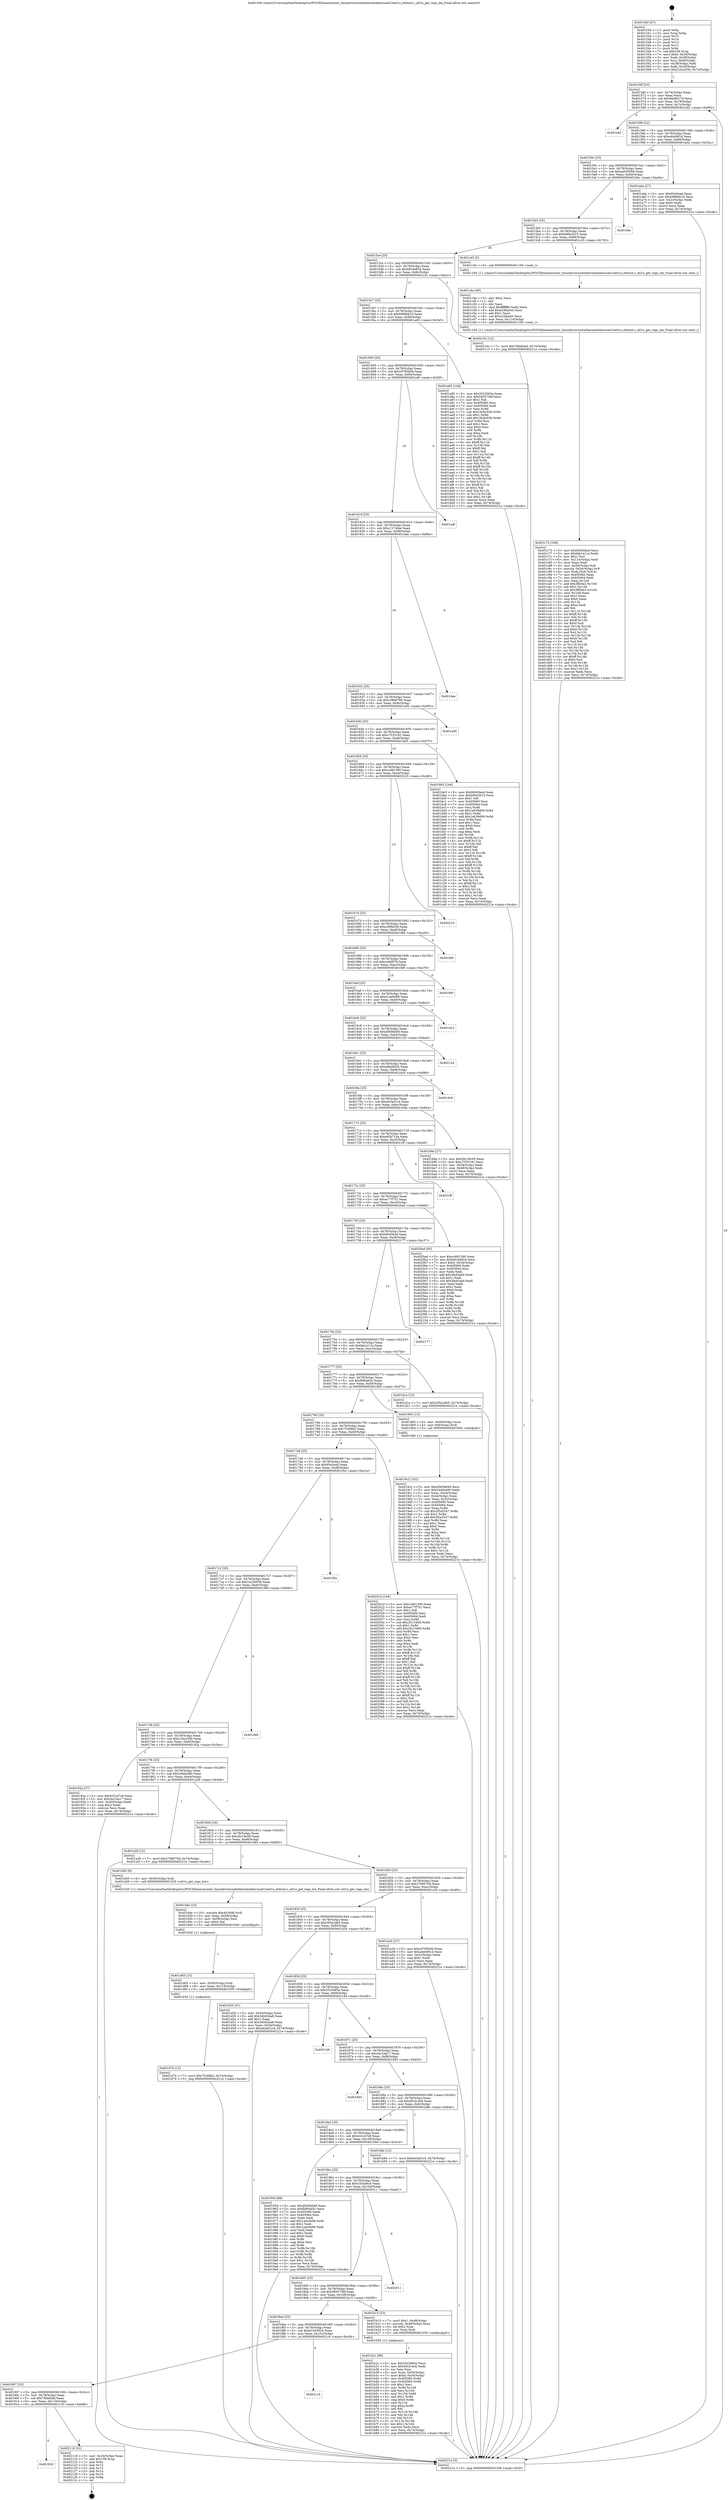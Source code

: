digraph "0x401540" {
  label = "0x401540 (/mnt/c/Users/mathe/Desktop/tcc/POCII/binaries/extr_linuxdriversnetethernetatherosatl1eatl1e_ethtool.c_atl1e_get_regs_len_Final-ollvm.out::main(0))"
  labelloc = "t"
  node[shape=record]

  Entry [label="",width=0.3,height=0.3,shape=circle,fillcolor=black,style=filled]
  "0x40156f" [label="{
     0x40156f [23]\l
     | [instrs]\l
     &nbsp;&nbsp;0x40156f \<+3\>: mov -0x74(%rbp),%eax\l
     &nbsp;&nbsp;0x401572 \<+2\>: mov %eax,%ecx\l
     &nbsp;&nbsp;0x401574 \<+6\>: sub $0x9ab8617d,%ecx\l
     &nbsp;&nbsp;0x40157a \<+3\>: mov %eax,-0x78(%rbp)\l
     &nbsp;&nbsp;0x40157d \<+3\>: mov %ecx,-0x7c(%rbp)\l
     &nbsp;&nbsp;0x401580 \<+6\>: je 0000000000401e42 \<main+0x902\>\l
  }"]
  "0x401e42" [label="{
     0x401e42\l
  }", style=dashed]
  "0x401586" [label="{
     0x401586 [22]\l
     | [instrs]\l
     &nbsp;&nbsp;0x401586 \<+5\>: jmp 000000000040158b \<main+0x4b\>\l
     &nbsp;&nbsp;0x40158b \<+3\>: mov -0x78(%rbp),%eax\l
     &nbsp;&nbsp;0x40158e \<+5\>: sub $0xa4dc891d,%eax\l
     &nbsp;&nbsp;0x401593 \<+3\>: mov %eax,-0x80(%rbp)\l
     &nbsp;&nbsp;0x401596 \<+6\>: je 0000000000401a6a \<main+0x52a\>\l
  }"]
  Exit [label="",width=0.3,height=0.3,shape=circle,fillcolor=black,style=filled,peripheries=2]
  "0x401a6a" [label="{
     0x401a6a [27]\l
     | [instrs]\l
     &nbsp;&nbsp;0x401a6a \<+5\>: mov $0x95e5ead,%eax\l
     &nbsp;&nbsp;0x401a6f \<+5\>: mov $0xb989bb10,%ecx\l
     &nbsp;&nbsp;0x401a74 \<+3\>: mov -0x2c(%rbp),%edx\l
     &nbsp;&nbsp;0x401a77 \<+3\>: cmp $0x0,%edx\l
     &nbsp;&nbsp;0x401a7a \<+3\>: cmove %ecx,%eax\l
     &nbsp;&nbsp;0x401a7d \<+3\>: mov %eax,-0x74(%rbp)\l
     &nbsp;&nbsp;0x401a80 \<+5\>: jmp 000000000040221e \<main+0xcde\>\l
  }"]
  "0x40159c" [label="{
     0x40159c [25]\l
     | [instrs]\l
     &nbsp;&nbsp;0x40159c \<+5\>: jmp 00000000004015a1 \<main+0x61\>\l
     &nbsp;&nbsp;0x4015a1 \<+3\>: mov -0x78(%rbp),%eax\l
     &nbsp;&nbsp;0x4015a4 \<+5\>: sub $0xaa059568,%eax\l
     &nbsp;&nbsp;0x4015a9 \<+6\>: mov %eax,-0x84(%rbp)\l
     &nbsp;&nbsp;0x4015af \<+6\>: je 0000000000401f4e \<main+0xa0e\>\l
  }"]
  "0x401920" [label="{
     0x401920\l
  }", style=dashed]
  "0x401f4e" [label="{
     0x401f4e\l
  }", style=dashed]
  "0x4015b5" [label="{
     0x4015b5 [25]\l
     | [instrs]\l
     &nbsp;&nbsp;0x4015b5 \<+5\>: jmp 00000000004015ba \<main+0x7a\>\l
     &nbsp;&nbsp;0x4015ba \<+3\>: mov -0x78(%rbp),%eax\l
     &nbsp;&nbsp;0x4015bd \<+5\>: sub $0xb90a3015,%eax\l
     &nbsp;&nbsp;0x4015c2 \<+6\>: mov %eax,-0x88(%rbp)\l
     &nbsp;&nbsp;0x4015c8 \<+6\>: je 0000000000401c45 \<main+0x705\>\l
  }"]
  "0x402118" [label="{
     0x402118 [21]\l
     | [instrs]\l
     &nbsp;&nbsp;0x402118 \<+3\>: mov -0x34(%rbp),%eax\l
     &nbsp;&nbsp;0x40211b \<+7\>: add $0x108,%rsp\l
     &nbsp;&nbsp;0x402122 \<+1\>: pop %rbx\l
     &nbsp;&nbsp;0x402123 \<+2\>: pop %r12\l
     &nbsp;&nbsp;0x402125 \<+2\>: pop %r13\l
     &nbsp;&nbsp;0x402127 \<+2\>: pop %r14\l
     &nbsp;&nbsp;0x402129 \<+2\>: pop %r15\l
     &nbsp;&nbsp;0x40212b \<+1\>: pop %rbp\l
     &nbsp;&nbsp;0x40212c \<+1\>: ret\l
  }"]
  "0x401c45" [label="{
     0x401c45 [5]\l
     | [instrs]\l
     &nbsp;&nbsp;0x401c45 \<+5\>: call 0000000000401160 \<next_i\>\l
     | [calls]\l
     &nbsp;&nbsp;0x401160 \{1\} (/mnt/c/Users/mathe/Desktop/tcc/POCII/binaries/extr_linuxdriversnetethernetatherosatl1eatl1e_ethtool.c_atl1e_get_regs_len_Final-ollvm.out::next_i)\l
  }"]
  "0x4015ce" [label="{
     0x4015ce [25]\l
     | [instrs]\l
     &nbsp;&nbsp;0x4015ce \<+5\>: jmp 00000000004015d3 \<main+0x93\>\l
     &nbsp;&nbsp;0x4015d3 \<+3\>: mov -0x78(%rbp),%eax\l
     &nbsp;&nbsp;0x4015d6 \<+5\>: sub $0xb918a834,%eax\l
     &nbsp;&nbsp;0x4015db \<+6\>: mov %eax,-0x8c(%rbp)\l
     &nbsp;&nbsp;0x4015e1 \<+6\>: je 000000000040210c \<main+0xbcc\>\l
  }"]
  "0x401907" [label="{
     0x401907 [25]\l
     | [instrs]\l
     &nbsp;&nbsp;0x401907 \<+5\>: jmp 000000000040190c \<main+0x3cc\>\l
     &nbsp;&nbsp;0x40190c \<+3\>: mov -0x78(%rbp),%eax\l
     &nbsp;&nbsp;0x40190f \<+5\>: sub $0x78defcbd,%eax\l
     &nbsp;&nbsp;0x401914 \<+6\>: mov %eax,-0x110(%rbp)\l
     &nbsp;&nbsp;0x40191a \<+6\>: je 0000000000402118 \<main+0xbd8\>\l
  }"]
  "0x40210c" [label="{
     0x40210c [12]\l
     | [instrs]\l
     &nbsp;&nbsp;0x40210c \<+7\>: movl $0x78defcbd,-0x74(%rbp)\l
     &nbsp;&nbsp;0x402113 \<+5\>: jmp 000000000040221e \<main+0xcde\>\l
  }"]
  "0x4015e7" [label="{
     0x4015e7 [25]\l
     | [instrs]\l
     &nbsp;&nbsp;0x4015e7 \<+5\>: jmp 00000000004015ec \<main+0xac\>\l
     &nbsp;&nbsp;0x4015ec \<+3\>: mov -0x78(%rbp),%eax\l
     &nbsp;&nbsp;0x4015ef \<+5\>: sub $0xb989bb10,%eax\l
     &nbsp;&nbsp;0x4015f4 \<+6\>: mov %eax,-0x90(%rbp)\l
     &nbsp;&nbsp;0x4015fa \<+6\>: je 0000000000401a85 \<main+0x545\>\l
  }"]
  "0x4021c4" [label="{
     0x4021c4\l
  }", style=dashed]
  "0x401a85" [label="{
     0x401a85 [144]\l
     | [instrs]\l
     &nbsp;&nbsp;0x401a85 \<+5\>: mov $0x3523065e,%eax\l
     &nbsp;&nbsp;0x401a8a \<+5\>: mov $0x5955736f,%ecx\l
     &nbsp;&nbsp;0x401a8f \<+2\>: mov $0x1,%dl\l
     &nbsp;&nbsp;0x401a91 \<+7\>: mov 0x405060,%esi\l
     &nbsp;&nbsp;0x401a98 \<+7\>: mov 0x405064,%edi\l
     &nbsp;&nbsp;0x401a9f \<+3\>: mov %esi,%r8d\l
     &nbsp;&nbsp;0x401aa2 \<+7\>: sub $0x19cbc036,%r8d\l
     &nbsp;&nbsp;0x401aa9 \<+4\>: sub $0x1,%r8d\l
     &nbsp;&nbsp;0x401aad \<+7\>: add $0x19cbc036,%r8d\l
     &nbsp;&nbsp;0x401ab4 \<+4\>: imul %r8d,%esi\l
     &nbsp;&nbsp;0x401ab8 \<+3\>: and $0x1,%esi\l
     &nbsp;&nbsp;0x401abb \<+3\>: cmp $0x0,%esi\l
     &nbsp;&nbsp;0x401abe \<+4\>: sete %r9b\l
     &nbsp;&nbsp;0x401ac2 \<+3\>: cmp $0xa,%edi\l
     &nbsp;&nbsp;0x401ac5 \<+4\>: setl %r10b\l
     &nbsp;&nbsp;0x401ac9 \<+3\>: mov %r9b,%r11b\l
     &nbsp;&nbsp;0x401acc \<+4\>: xor $0xff,%r11b\l
     &nbsp;&nbsp;0x401ad0 \<+3\>: mov %r10b,%bl\l
     &nbsp;&nbsp;0x401ad3 \<+3\>: xor $0xff,%bl\l
     &nbsp;&nbsp;0x401ad6 \<+3\>: xor $0x1,%dl\l
     &nbsp;&nbsp;0x401ad9 \<+3\>: mov %r11b,%r14b\l
     &nbsp;&nbsp;0x401adc \<+4\>: and $0xff,%r14b\l
     &nbsp;&nbsp;0x401ae0 \<+3\>: and %dl,%r9b\l
     &nbsp;&nbsp;0x401ae3 \<+3\>: mov %bl,%r15b\l
     &nbsp;&nbsp;0x401ae6 \<+4\>: and $0xff,%r15b\l
     &nbsp;&nbsp;0x401aea \<+3\>: and %dl,%r10b\l
     &nbsp;&nbsp;0x401aed \<+3\>: or %r9b,%r14b\l
     &nbsp;&nbsp;0x401af0 \<+3\>: or %r10b,%r15b\l
     &nbsp;&nbsp;0x401af3 \<+3\>: xor %r15b,%r14b\l
     &nbsp;&nbsp;0x401af6 \<+3\>: or %bl,%r11b\l
     &nbsp;&nbsp;0x401af9 \<+4\>: xor $0xff,%r11b\l
     &nbsp;&nbsp;0x401afd \<+3\>: or $0x1,%dl\l
     &nbsp;&nbsp;0x401b00 \<+3\>: and %dl,%r11b\l
     &nbsp;&nbsp;0x401b03 \<+3\>: or %r11b,%r14b\l
     &nbsp;&nbsp;0x401b06 \<+4\>: test $0x1,%r14b\l
     &nbsp;&nbsp;0x401b0a \<+3\>: cmovne %ecx,%eax\l
     &nbsp;&nbsp;0x401b0d \<+3\>: mov %eax,-0x74(%rbp)\l
     &nbsp;&nbsp;0x401b10 \<+5\>: jmp 000000000040221e \<main+0xcde\>\l
  }"]
  "0x401600" [label="{
     0x401600 [25]\l
     | [instrs]\l
     &nbsp;&nbsp;0x401600 \<+5\>: jmp 0000000000401605 \<main+0xc5\>\l
     &nbsp;&nbsp;0x401605 \<+3\>: mov -0x78(%rbp),%eax\l
     &nbsp;&nbsp;0x401608 \<+5\>: sub $0xc0785b94,%eax\l
     &nbsp;&nbsp;0x40160d \<+6\>: mov %eax,-0x94(%rbp)\l
     &nbsp;&nbsp;0x401613 \<+6\>: je 0000000000401a4f \<main+0x50f\>\l
  }"]
  "0x401d74" [label="{
     0x401d74 [12]\l
     | [instrs]\l
     &nbsp;&nbsp;0x401d74 \<+7\>: movl $0x75268b2,-0x74(%rbp)\l
     &nbsp;&nbsp;0x401d7b \<+5\>: jmp 000000000040221e \<main+0xcde\>\l
  }"]
  "0x401a4f" [label="{
     0x401a4f\l
  }", style=dashed]
  "0x401619" [label="{
     0x401619 [25]\l
     | [instrs]\l
     &nbsp;&nbsp;0x401619 \<+5\>: jmp 000000000040161e \<main+0xde\>\l
     &nbsp;&nbsp;0x40161e \<+3\>: mov -0x78(%rbp),%eax\l
     &nbsp;&nbsp;0x401621 \<+5\>: sub $0xc1174fee,%eax\l
     &nbsp;&nbsp;0x401626 \<+6\>: mov %eax,-0x98(%rbp)\l
     &nbsp;&nbsp;0x40162c \<+6\>: je 0000000000401dae \<main+0x86e\>\l
  }"]
  "0x401d65" [label="{
     0x401d65 [15]\l
     | [instrs]\l
     &nbsp;&nbsp;0x401d65 \<+4\>: mov -0x50(%rbp),%rdi\l
     &nbsp;&nbsp;0x401d69 \<+6\>: mov %eax,-0x118(%rbp)\l
     &nbsp;&nbsp;0x401d6f \<+5\>: call 0000000000401030 \<free@plt\>\l
     | [calls]\l
     &nbsp;&nbsp;0x401030 \{1\} (unknown)\l
  }"]
  "0x401dae" [label="{
     0x401dae\l
  }", style=dashed]
  "0x401632" [label="{
     0x401632 [25]\l
     | [instrs]\l
     &nbsp;&nbsp;0x401632 \<+5\>: jmp 0000000000401637 \<main+0xf7\>\l
     &nbsp;&nbsp;0x401637 \<+3\>: mov -0x78(%rbp),%eax\l
     &nbsp;&nbsp;0x40163a \<+5\>: sub $0xc58b6766,%eax\l
     &nbsp;&nbsp;0x40163f \<+6\>: mov %eax,-0x9c(%rbp)\l
     &nbsp;&nbsp;0x401645 \<+6\>: je 0000000000401e95 \<main+0x955\>\l
  }"]
  "0x401d4e" [label="{
     0x401d4e [23]\l
     | [instrs]\l
     &nbsp;&nbsp;0x401d4e \<+10\>: movabs $0x4030d6,%rdi\l
     &nbsp;&nbsp;0x401d58 \<+3\>: mov %eax,-0x58(%rbp)\l
     &nbsp;&nbsp;0x401d5b \<+3\>: mov -0x58(%rbp),%esi\l
     &nbsp;&nbsp;0x401d5e \<+2\>: mov $0x0,%al\l
     &nbsp;&nbsp;0x401d60 \<+5\>: call 0000000000401040 \<printf@plt\>\l
     | [calls]\l
     &nbsp;&nbsp;0x401040 \{1\} (unknown)\l
  }"]
  "0x401e95" [label="{
     0x401e95\l
  }", style=dashed]
  "0x40164b" [label="{
     0x40164b [25]\l
     | [instrs]\l
     &nbsp;&nbsp;0x40164b \<+5\>: jmp 0000000000401650 \<main+0x110\>\l
     &nbsp;&nbsp;0x401650 \<+3\>: mov -0x78(%rbp),%eax\l
     &nbsp;&nbsp;0x401653 \<+5\>: sub $0xc7533181,%eax\l
     &nbsp;&nbsp;0x401658 \<+6\>: mov %eax,-0xa0(%rbp)\l
     &nbsp;&nbsp;0x40165e \<+6\>: je 0000000000401bb5 \<main+0x675\>\l
  }"]
  "0x401c72" [label="{
     0x401c72 [168]\l
     | [instrs]\l
     &nbsp;&nbsp;0x401c72 \<+5\>: mov $0xf4045bed,%ecx\l
     &nbsp;&nbsp;0x401c77 \<+5\>: mov $0xfab1e11e,%edx\l
     &nbsp;&nbsp;0x401c7c \<+3\>: mov $0x1,%sil\l
     &nbsp;&nbsp;0x401c7f \<+6\>: mov -0x114(%rbp),%edi\l
     &nbsp;&nbsp;0x401c85 \<+3\>: imul %eax,%edi\l
     &nbsp;&nbsp;0x401c88 \<+4\>: mov -0x50(%rbp),%r8\l
     &nbsp;&nbsp;0x401c8c \<+4\>: movslq -0x54(%rbp),%r9\l
     &nbsp;&nbsp;0x401c90 \<+4\>: mov %edi,(%r8,%r9,4)\l
     &nbsp;&nbsp;0x401c94 \<+7\>: mov 0x405060,%eax\l
     &nbsp;&nbsp;0x401c9b \<+7\>: mov 0x405064,%edi\l
     &nbsp;&nbsp;0x401ca2 \<+3\>: mov %eax,%r10d\l
     &nbsp;&nbsp;0x401ca5 \<+7\>: add $0x3ff29a3,%r10d\l
     &nbsp;&nbsp;0x401cac \<+4\>: sub $0x1,%r10d\l
     &nbsp;&nbsp;0x401cb0 \<+7\>: sub $0x3ff29a3,%r10d\l
     &nbsp;&nbsp;0x401cb7 \<+4\>: imul %r10d,%eax\l
     &nbsp;&nbsp;0x401cbb \<+3\>: and $0x1,%eax\l
     &nbsp;&nbsp;0x401cbe \<+3\>: cmp $0x0,%eax\l
     &nbsp;&nbsp;0x401cc1 \<+4\>: sete %r11b\l
     &nbsp;&nbsp;0x401cc5 \<+3\>: cmp $0xa,%edi\l
     &nbsp;&nbsp;0x401cc8 \<+3\>: setl %bl\l
     &nbsp;&nbsp;0x401ccb \<+3\>: mov %r11b,%r14b\l
     &nbsp;&nbsp;0x401cce \<+4\>: xor $0xff,%r14b\l
     &nbsp;&nbsp;0x401cd2 \<+3\>: mov %bl,%r15b\l
     &nbsp;&nbsp;0x401cd5 \<+4\>: xor $0xff,%r15b\l
     &nbsp;&nbsp;0x401cd9 \<+4\>: xor $0x0,%sil\l
     &nbsp;&nbsp;0x401cdd \<+3\>: mov %r14b,%r12b\l
     &nbsp;&nbsp;0x401ce0 \<+4\>: and $0x0,%r12b\l
     &nbsp;&nbsp;0x401ce4 \<+3\>: and %sil,%r11b\l
     &nbsp;&nbsp;0x401ce7 \<+3\>: mov %r15b,%r13b\l
     &nbsp;&nbsp;0x401cea \<+4\>: and $0x0,%r13b\l
     &nbsp;&nbsp;0x401cee \<+3\>: and %sil,%bl\l
     &nbsp;&nbsp;0x401cf1 \<+3\>: or %r11b,%r12b\l
     &nbsp;&nbsp;0x401cf4 \<+3\>: or %bl,%r13b\l
     &nbsp;&nbsp;0x401cf7 \<+3\>: xor %r13b,%r12b\l
     &nbsp;&nbsp;0x401cfa \<+3\>: or %r15b,%r14b\l
     &nbsp;&nbsp;0x401cfd \<+4\>: xor $0xff,%r14b\l
     &nbsp;&nbsp;0x401d01 \<+4\>: or $0x0,%sil\l
     &nbsp;&nbsp;0x401d05 \<+3\>: and %sil,%r14b\l
     &nbsp;&nbsp;0x401d08 \<+3\>: or %r14b,%r12b\l
     &nbsp;&nbsp;0x401d0b \<+4\>: test $0x1,%r12b\l
     &nbsp;&nbsp;0x401d0f \<+3\>: cmovne %edx,%ecx\l
     &nbsp;&nbsp;0x401d12 \<+3\>: mov %ecx,-0x74(%rbp)\l
     &nbsp;&nbsp;0x401d15 \<+5\>: jmp 000000000040221e \<main+0xcde\>\l
  }"]
  "0x401bb5" [label="{
     0x401bb5 [144]\l
     | [instrs]\l
     &nbsp;&nbsp;0x401bb5 \<+5\>: mov $0xf4045bed,%eax\l
     &nbsp;&nbsp;0x401bba \<+5\>: mov $0xb90a3015,%ecx\l
     &nbsp;&nbsp;0x401bbf \<+2\>: mov $0x1,%dl\l
     &nbsp;&nbsp;0x401bc1 \<+7\>: mov 0x405060,%esi\l
     &nbsp;&nbsp;0x401bc8 \<+7\>: mov 0x405064,%edi\l
     &nbsp;&nbsp;0x401bcf \<+3\>: mov %esi,%r8d\l
     &nbsp;&nbsp;0x401bd2 \<+7\>: sub $0x1e639d99,%r8d\l
     &nbsp;&nbsp;0x401bd9 \<+4\>: sub $0x1,%r8d\l
     &nbsp;&nbsp;0x401bdd \<+7\>: add $0x1e639d99,%r8d\l
     &nbsp;&nbsp;0x401be4 \<+4\>: imul %r8d,%esi\l
     &nbsp;&nbsp;0x401be8 \<+3\>: and $0x1,%esi\l
     &nbsp;&nbsp;0x401beb \<+3\>: cmp $0x0,%esi\l
     &nbsp;&nbsp;0x401bee \<+4\>: sete %r9b\l
     &nbsp;&nbsp;0x401bf2 \<+3\>: cmp $0xa,%edi\l
     &nbsp;&nbsp;0x401bf5 \<+4\>: setl %r10b\l
     &nbsp;&nbsp;0x401bf9 \<+3\>: mov %r9b,%r11b\l
     &nbsp;&nbsp;0x401bfc \<+4\>: xor $0xff,%r11b\l
     &nbsp;&nbsp;0x401c00 \<+3\>: mov %r10b,%bl\l
     &nbsp;&nbsp;0x401c03 \<+3\>: xor $0xff,%bl\l
     &nbsp;&nbsp;0x401c06 \<+3\>: xor $0x1,%dl\l
     &nbsp;&nbsp;0x401c09 \<+3\>: mov %r11b,%r14b\l
     &nbsp;&nbsp;0x401c0c \<+4\>: and $0xff,%r14b\l
     &nbsp;&nbsp;0x401c10 \<+3\>: and %dl,%r9b\l
     &nbsp;&nbsp;0x401c13 \<+3\>: mov %bl,%r15b\l
     &nbsp;&nbsp;0x401c16 \<+4\>: and $0xff,%r15b\l
     &nbsp;&nbsp;0x401c1a \<+3\>: and %dl,%r10b\l
     &nbsp;&nbsp;0x401c1d \<+3\>: or %r9b,%r14b\l
     &nbsp;&nbsp;0x401c20 \<+3\>: or %r10b,%r15b\l
     &nbsp;&nbsp;0x401c23 \<+3\>: xor %r15b,%r14b\l
     &nbsp;&nbsp;0x401c26 \<+3\>: or %bl,%r11b\l
     &nbsp;&nbsp;0x401c29 \<+4\>: xor $0xff,%r11b\l
     &nbsp;&nbsp;0x401c2d \<+3\>: or $0x1,%dl\l
     &nbsp;&nbsp;0x401c30 \<+3\>: and %dl,%r11b\l
     &nbsp;&nbsp;0x401c33 \<+3\>: or %r11b,%r14b\l
     &nbsp;&nbsp;0x401c36 \<+4\>: test $0x1,%r14b\l
     &nbsp;&nbsp;0x401c3a \<+3\>: cmovne %ecx,%eax\l
     &nbsp;&nbsp;0x401c3d \<+3\>: mov %eax,-0x74(%rbp)\l
     &nbsp;&nbsp;0x401c40 \<+5\>: jmp 000000000040221e \<main+0xcde\>\l
  }"]
  "0x401664" [label="{
     0x401664 [25]\l
     | [instrs]\l
     &nbsp;&nbsp;0x401664 \<+5\>: jmp 0000000000401669 \<main+0x129\>\l
     &nbsp;&nbsp;0x401669 \<+3\>: mov -0x78(%rbp),%eax\l
     &nbsp;&nbsp;0x40166c \<+5\>: sub $0xcc681390,%eax\l
     &nbsp;&nbsp;0x401671 \<+6\>: mov %eax,-0xa4(%rbp)\l
     &nbsp;&nbsp;0x401677 \<+6\>: je 0000000000402210 \<main+0xcd0\>\l
  }"]
  "0x401c4a" [label="{
     0x401c4a [40]\l
     | [instrs]\l
     &nbsp;&nbsp;0x401c4a \<+5\>: mov $0x2,%ecx\l
     &nbsp;&nbsp;0x401c4f \<+1\>: cltd\l
     &nbsp;&nbsp;0x401c50 \<+2\>: idiv %ecx\l
     &nbsp;&nbsp;0x401c52 \<+6\>: imul $0xfffffffe,%edx,%ecx\l
     &nbsp;&nbsp;0x401c58 \<+6\>: add $0xe24fae40,%ecx\l
     &nbsp;&nbsp;0x401c5e \<+3\>: add $0x1,%ecx\l
     &nbsp;&nbsp;0x401c61 \<+6\>: sub $0xe24fae40,%ecx\l
     &nbsp;&nbsp;0x401c67 \<+6\>: mov %ecx,-0x114(%rbp)\l
     &nbsp;&nbsp;0x401c6d \<+5\>: call 0000000000401160 \<next_i\>\l
     | [calls]\l
     &nbsp;&nbsp;0x401160 \{1\} (/mnt/c/Users/mathe/Desktop/tcc/POCII/binaries/extr_linuxdriversnetethernetatherosatl1eatl1e_ethtool.c_atl1e_get_regs_len_Final-ollvm.out::next_i)\l
  }"]
  "0x402210" [label="{
     0x402210\l
  }", style=dashed]
  "0x40167d" [label="{
     0x40167d [25]\l
     | [instrs]\l
     &nbsp;&nbsp;0x40167d \<+5\>: jmp 0000000000401682 \<main+0x142\>\l
     &nbsp;&nbsp;0x401682 \<+3\>: mov -0x78(%rbp),%eax\l
     &nbsp;&nbsp;0x401685 \<+5\>: sub $0xcc99b029,%eax\l
     &nbsp;&nbsp;0x40168a \<+6\>: mov %eax,-0xa8(%rbp)\l
     &nbsp;&nbsp;0x401690 \<+6\>: je 0000000000401f66 \<main+0xa26\>\l
  }"]
  "0x401b2c" [label="{
     0x401b2c [98]\l
     | [instrs]\l
     &nbsp;&nbsp;0x401b2c \<+5\>: mov $0x3523065e,%ecx\l
     &nbsp;&nbsp;0x401b31 \<+5\>: mov $0x40c2c4c8,%edx\l
     &nbsp;&nbsp;0x401b36 \<+2\>: xor %esi,%esi\l
     &nbsp;&nbsp;0x401b38 \<+4\>: mov %rax,-0x50(%rbp)\l
     &nbsp;&nbsp;0x401b3c \<+7\>: movl $0x0,-0x54(%rbp)\l
     &nbsp;&nbsp;0x401b43 \<+8\>: mov 0x405060,%r8d\l
     &nbsp;&nbsp;0x401b4b \<+8\>: mov 0x405064,%r9d\l
     &nbsp;&nbsp;0x401b53 \<+3\>: sub $0x1,%esi\l
     &nbsp;&nbsp;0x401b56 \<+3\>: mov %r8d,%r10d\l
     &nbsp;&nbsp;0x401b59 \<+3\>: add %esi,%r10d\l
     &nbsp;&nbsp;0x401b5c \<+4\>: imul %r10d,%r8d\l
     &nbsp;&nbsp;0x401b60 \<+4\>: and $0x1,%r8d\l
     &nbsp;&nbsp;0x401b64 \<+4\>: cmp $0x0,%r8d\l
     &nbsp;&nbsp;0x401b68 \<+4\>: sete %r11b\l
     &nbsp;&nbsp;0x401b6c \<+4\>: cmp $0xa,%r9d\l
     &nbsp;&nbsp;0x401b70 \<+3\>: setl %bl\l
     &nbsp;&nbsp;0x401b73 \<+3\>: mov %r11b,%r14b\l
     &nbsp;&nbsp;0x401b76 \<+3\>: and %bl,%r14b\l
     &nbsp;&nbsp;0x401b79 \<+3\>: xor %bl,%r11b\l
     &nbsp;&nbsp;0x401b7c \<+3\>: or %r11b,%r14b\l
     &nbsp;&nbsp;0x401b7f \<+4\>: test $0x1,%r14b\l
     &nbsp;&nbsp;0x401b83 \<+3\>: cmovne %edx,%ecx\l
     &nbsp;&nbsp;0x401b86 \<+3\>: mov %ecx,-0x74(%rbp)\l
     &nbsp;&nbsp;0x401b89 \<+5\>: jmp 000000000040221e \<main+0xcde\>\l
  }"]
  "0x401f66" [label="{
     0x401f66\l
  }", style=dashed]
  "0x401696" [label="{
     0x401696 [25]\l
     | [instrs]\l
     &nbsp;&nbsp;0x401696 \<+5\>: jmp 000000000040169b \<main+0x15b\>\l
     &nbsp;&nbsp;0x40169b \<+3\>: mov -0x78(%rbp),%eax\l
     &nbsp;&nbsp;0x40169e \<+5\>: sub $0xccebf076,%eax\l
     &nbsp;&nbsp;0x4016a3 \<+6\>: mov %eax,-0xac(%rbp)\l
     &nbsp;&nbsp;0x4016a9 \<+6\>: je 0000000000401fb9 \<main+0xa79\>\l
  }"]
  "0x4018ee" [label="{
     0x4018ee [25]\l
     | [instrs]\l
     &nbsp;&nbsp;0x4018ee \<+5\>: jmp 00000000004018f3 \<main+0x3b3\>\l
     &nbsp;&nbsp;0x4018f3 \<+3\>: mov -0x78(%rbp),%eax\l
     &nbsp;&nbsp;0x4018f6 \<+5\>: sub $0x61943924,%eax\l
     &nbsp;&nbsp;0x4018fb \<+6\>: mov %eax,-0x10c(%rbp)\l
     &nbsp;&nbsp;0x401901 \<+6\>: je 00000000004021c4 \<main+0xc84\>\l
  }"]
  "0x401fb9" [label="{
     0x401fb9\l
  }", style=dashed]
  "0x4016af" [label="{
     0x4016af [25]\l
     | [instrs]\l
     &nbsp;&nbsp;0x4016af \<+5\>: jmp 00000000004016b4 \<main+0x174\>\l
     &nbsp;&nbsp;0x4016b4 \<+3\>: mov -0x78(%rbp),%eax\l
     &nbsp;&nbsp;0x4016b7 \<+5\>: sub $0xd1ae9499,%eax\l
     &nbsp;&nbsp;0x4016bc \<+6\>: mov %eax,-0xb0(%rbp)\l
     &nbsp;&nbsp;0x4016c2 \<+6\>: je 0000000000401e23 \<main+0x8e3\>\l
  }"]
  "0x401b15" [label="{
     0x401b15 [23]\l
     | [instrs]\l
     &nbsp;&nbsp;0x401b15 \<+7\>: movl $0x1,-0x48(%rbp)\l
     &nbsp;&nbsp;0x401b1c \<+4\>: movslq -0x48(%rbp),%rax\l
     &nbsp;&nbsp;0x401b20 \<+4\>: shl $0x2,%rax\l
     &nbsp;&nbsp;0x401b24 \<+3\>: mov %rax,%rdi\l
     &nbsp;&nbsp;0x401b27 \<+5\>: call 0000000000401050 \<malloc@plt\>\l
     | [calls]\l
     &nbsp;&nbsp;0x401050 \{1\} (unknown)\l
  }"]
  "0x401e23" [label="{
     0x401e23\l
  }", style=dashed]
  "0x4016c8" [label="{
     0x4016c8 [25]\l
     | [instrs]\l
     &nbsp;&nbsp;0x4016c8 \<+5\>: jmp 00000000004016cd \<main+0x18d\>\l
     &nbsp;&nbsp;0x4016cd \<+3\>: mov -0x78(%rbp),%eax\l
     &nbsp;&nbsp;0x4016d0 \<+5\>: sub $0xd5658d49,%eax\l
     &nbsp;&nbsp;0x4016d5 \<+6\>: mov %eax,-0xb4(%rbp)\l
     &nbsp;&nbsp;0x4016db \<+6\>: je 000000000040212d \<main+0xbed\>\l
  }"]
  "0x4018d5" [label="{
     0x4018d5 [25]\l
     | [instrs]\l
     &nbsp;&nbsp;0x4018d5 \<+5\>: jmp 00000000004018da \<main+0x39a\>\l
     &nbsp;&nbsp;0x4018da \<+3\>: mov -0x78(%rbp),%eax\l
     &nbsp;&nbsp;0x4018dd \<+5\>: sub $0x5955736f,%eax\l
     &nbsp;&nbsp;0x4018e2 \<+6\>: mov %eax,-0x108(%rbp)\l
     &nbsp;&nbsp;0x4018e8 \<+6\>: je 0000000000401b15 \<main+0x5d5\>\l
  }"]
  "0x40212d" [label="{
     0x40212d\l
  }", style=dashed]
  "0x4016e1" [label="{
     0x4016e1 [25]\l
     | [instrs]\l
     &nbsp;&nbsp;0x4016e1 \<+5\>: jmp 00000000004016e6 \<main+0x1a6\>\l
     &nbsp;&nbsp;0x4016e6 \<+3\>: mov -0x78(%rbp),%eax\l
     &nbsp;&nbsp;0x4016e9 \<+5\>: sub $0xddba8d26,%eax\l
     &nbsp;&nbsp;0x4016ee \<+6\>: mov %eax,-0xb8(%rbp)\l
     &nbsp;&nbsp;0x4016f4 \<+6\>: je 0000000000401dc9 \<main+0x889\>\l
  }"]
  "0x402011" [label="{
     0x402011\l
  }", style=dashed]
  "0x401dc9" [label="{
     0x401dc9\l
  }", style=dashed]
  "0x4016fa" [label="{
     0x4016fa [25]\l
     | [instrs]\l
     &nbsp;&nbsp;0x4016fa \<+5\>: jmp 00000000004016ff \<main+0x1bf\>\l
     &nbsp;&nbsp;0x4016ff \<+3\>: mov -0x78(%rbp),%eax\l
     &nbsp;&nbsp;0x401702 \<+5\>: sub $0xe43a01c4,%eax\l
     &nbsp;&nbsp;0x401707 \<+6\>: mov %eax,-0xbc(%rbp)\l
     &nbsp;&nbsp;0x40170d \<+6\>: je 0000000000401b9a \<main+0x65a\>\l
  }"]
  "0x4019c2" [label="{
     0x4019c2 [102]\l
     | [instrs]\l
     &nbsp;&nbsp;0x4019c2 \<+5\>: mov $0xd5658d49,%ecx\l
     &nbsp;&nbsp;0x4019c7 \<+5\>: mov $0x2446a480,%edx\l
     &nbsp;&nbsp;0x4019cc \<+3\>: mov %eax,-0x44(%rbp)\l
     &nbsp;&nbsp;0x4019cf \<+3\>: mov -0x44(%rbp),%eax\l
     &nbsp;&nbsp;0x4019d2 \<+3\>: mov %eax,-0x2c(%rbp)\l
     &nbsp;&nbsp;0x4019d5 \<+7\>: mov 0x405060,%eax\l
     &nbsp;&nbsp;0x4019dc \<+7\>: mov 0x405064,%esi\l
     &nbsp;&nbsp;0x4019e3 \<+3\>: mov %eax,%r8d\l
     &nbsp;&nbsp;0x4019e6 \<+7\>: sub $0x3f2a5547,%r8d\l
     &nbsp;&nbsp;0x4019ed \<+4\>: sub $0x1,%r8d\l
     &nbsp;&nbsp;0x4019f1 \<+7\>: add $0x3f2a5547,%r8d\l
     &nbsp;&nbsp;0x4019f8 \<+4\>: imul %r8d,%eax\l
     &nbsp;&nbsp;0x4019fc \<+3\>: and $0x1,%eax\l
     &nbsp;&nbsp;0x4019ff \<+3\>: cmp $0x0,%eax\l
     &nbsp;&nbsp;0x401a02 \<+4\>: sete %r9b\l
     &nbsp;&nbsp;0x401a06 \<+3\>: cmp $0xa,%esi\l
     &nbsp;&nbsp;0x401a09 \<+4\>: setl %r10b\l
     &nbsp;&nbsp;0x401a0d \<+3\>: mov %r9b,%r11b\l
     &nbsp;&nbsp;0x401a10 \<+3\>: and %r10b,%r11b\l
     &nbsp;&nbsp;0x401a13 \<+3\>: xor %r10b,%r9b\l
     &nbsp;&nbsp;0x401a16 \<+3\>: or %r9b,%r11b\l
     &nbsp;&nbsp;0x401a19 \<+4\>: test $0x1,%r11b\l
     &nbsp;&nbsp;0x401a1d \<+3\>: cmovne %edx,%ecx\l
     &nbsp;&nbsp;0x401a20 \<+3\>: mov %ecx,-0x74(%rbp)\l
     &nbsp;&nbsp;0x401a23 \<+5\>: jmp 000000000040221e \<main+0xcde\>\l
  }"]
  "0x401b9a" [label="{
     0x401b9a [27]\l
     | [instrs]\l
     &nbsp;&nbsp;0x401b9a \<+5\>: mov $0x26c18c09,%eax\l
     &nbsp;&nbsp;0x401b9f \<+5\>: mov $0xc7533181,%ecx\l
     &nbsp;&nbsp;0x401ba4 \<+3\>: mov -0x54(%rbp),%edx\l
     &nbsp;&nbsp;0x401ba7 \<+3\>: cmp -0x48(%rbp),%edx\l
     &nbsp;&nbsp;0x401baa \<+3\>: cmovl %ecx,%eax\l
     &nbsp;&nbsp;0x401bad \<+3\>: mov %eax,-0x74(%rbp)\l
     &nbsp;&nbsp;0x401bb0 \<+5\>: jmp 000000000040221e \<main+0xcde\>\l
  }"]
  "0x401713" [label="{
     0x401713 [25]\l
     | [instrs]\l
     &nbsp;&nbsp;0x401713 \<+5\>: jmp 0000000000401718 \<main+0x1d8\>\l
     &nbsp;&nbsp;0x401718 \<+3\>: mov -0x78(%rbp),%eax\l
     &nbsp;&nbsp;0x40171b \<+5\>: sub $0xe93b714a,%eax\l
     &nbsp;&nbsp;0x401720 \<+6\>: mov %eax,-0xc0(%rbp)\l
     &nbsp;&nbsp;0x401726 \<+6\>: je 00000000004021ff \<main+0xcbf\>\l
  }"]
  "0x4018bc" [label="{
     0x4018bc [25]\l
     | [instrs]\l
     &nbsp;&nbsp;0x4018bc \<+5\>: jmp 00000000004018c1 \<main+0x381\>\l
     &nbsp;&nbsp;0x4018c1 \<+3\>: mov -0x78(%rbp),%eax\l
     &nbsp;&nbsp;0x4018c4 \<+5\>: sub $0x5354d6c9,%eax\l
     &nbsp;&nbsp;0x4018c9 \<+6\>: mov %eax,-0x104(%rbp)\l
     &nbsp;&nbsp;0x4018cf \<+6\>: je 0000000000402011 \<main+0xad1\>\l
  }"]
  "0x4021ff" [label="{
     0x4021ff\l
  }", style=dashed]
  "0x40172c" [label="{
     0x40172c [25]\l
     | [instrs]\l
     &nbsp;&nbsp;0x40172c \<+5\>: jmp 0000000000401731 \<main+0x1f1\>\l
     &nbsp;&nbsp;0x401731 \<+3\>: mov -0x78(%rbp),%eax\l
     &nbsp;&nbsp;0x401734 \<+5\>: sub $0xec77f751,%eax\l
     &nbsp;&nbsp;0x401739 \<+6\>: mov %eax,-0xc4(%rbp)\l
     &nbsp;&nbsp;0x40173f \<+6\>: je 00000000004020ad \<main+0xb6d\>\l
  }"]
  "0x40195d" [label="{
     0x40195d [88]\l
     | [instrs]\l
     &nbsp;&nbsp;0x40195d \<+5\>: mov $0xd5658d49,%eax\l
     &nbsp;&nbsp;0x401962 \<+5\>: mov $0xfb90ab5c,%ecx\l
     &nbsp;&nbsp;0x401967 \<+7\>: mov 0x405060,%edx\l
     &nbsp;&nbsp;0x40196e \<+7\>: mov 0x405064,%esi\l
     &nbsp;&nbsp;0x401975 \<+2\>: mov %edx,%edi\l
     &nbsp;&nbsp;0x401977 \<+6\>: add $0x1a4c0e96,%edi\l
     &nbsp;&nbsp;0x40197d \<+3\>: sub $0x1,%edi\l
     &nbsp;&nbsp;0x401980 \<+6\>: sub $0x1a4c0e96,%edi\l
     &nbsp;&nbsp;0x401986 \<+3\>: imul %edi,%edx\l
     &nbsp;&nbsp;0x401989 \<+3\>: and $0x1,%edx\l
     &nbsp;&nbsp;0x40198c \<+3\>: cmp $0x0,%edx\l
     &nbsp;&nbsp;0x40198f \<+4\>: sete %r8b\l
     &nbsp;&nbsp;0x401993 \<+3\>: cmp $0xa,%esi\l
     &nbsp;&nbsp;0x401996 \<+4\>: setl %r9b\l
     &nbsp;&nbsp;0x40199a \<+3\>: mov %r8b,%r10b\l
     &nbsp;&nbsp;0x40199d \<+3\>: and %r9b,%r10b\l
     &nbsp;&nbsp;0x4019a0 \<+3\>: xor %r9b,%r8b\l
     &nbsp;&nbsp;0x4019a3 \<+3\>: or %r8b,%r10b\l
     &nbsp;&nbsp;0x4019a6 \<+4\>: test $0x1,%r10b\l
     &nbsp;&nbsp;0x4019aa \<+3\>: cmovne %ecx,%eax\l
     &nbsp;&nbsp;0x4019ad \<+3\>: mov %eax,-0x74(%rbp)\l
     &nbsp;&nbsp;0x4019b0 \<+5\>: jmp 000000000040221e \<main+0xcde\>\l
  }"]
  "0x4020ad" [label="{
     0x4020ad [95]\l
     | [instrs]\l
     &nbsp;&nbsp;0x4020ad \<+5\>: mov $0xcc681390,%eax\l
     &nbsp;&nbsp;0x4020b2 \<+5\>: mov $0xb918a834,%ecx\l
     &nbsp;&nbsp;0x4020b7 \<+7\>: movl $0x0,-0x34(%rbp)\l
     &nbsp;&nbsp;0x4020be \<+7\>: mov 0x405060,%edx\l
     &nbsp;&nbsp;0x4020c5 \<+7\>: mov 0x405064,%esi\l
     &nbsp;&nbsp;0x4020cc \<+2\>: mov %edx,%edi\l
     &nbsp;&nbsp;0x4020ce \<+6\>: add $0x3fa45ab0,%edi\l
     &nbsp;&nbsp;0x4020d4 \<+3\>: sub $0x1,%edi\l
     &nbsp;&nbsp;0x4020d7 \<+6\>: sub $0x3fa45ab0,%edi\l
     &nbsp;&nbsp;0x4020dd \<+3\>: imul %edi,%edx\l
     &nbsp;&nbsp;0x4020e0 \<+3\>: and $0x1,%edx\l
     &nbsp;&nbsp;0x4020e3 \<+3\>: cmp $0x0,%edx\l
     &nbsp;&nbsp;0x4020e6 \<+4\>: sete %r8b\l
     &nbsp;&nbsp;0x4020ea \<+3\>: cmp $0xa,%esi\l
     &nbsp;&nbsp;0x4020ed \<+4\>: setl %r9b\l
     &nbsp;&nbsp;0x4020f1 \<+3\>: mov %r8b,%r10b\l
     &nbsp;&nbsp;0x4020f4 \<+3\>: and %r9b,%r10b\l
     &nbsp;&nbsp;0x4020f7 \<+3\>: xor %r9b,%r8b\l
     &nbsp;&nbsp;0x4020fa \<+3\>: or %r8b,%r10b\l
     &nbsp;&nbsp;0x4020fd \<+4\>: test $0x1,%r10b\l
     &nbsp;&nbsp;0x402101 \<+3\>: cmovne %ecx,%eax\l
     &nbsp;&nbsp;0x402104 \<+3\>: mov %eax,-0x74(%rbp)\l
     &nbsp;&nbsp;0x402107 \<+5\>: jmp 000000000040221e \<main+0xcde\>\l
  }"]
  "0x401745" [label="{
     0x401745 [25]\l
     | [instrs]\l
     &nbsp;&nbsp;0x401745 \<+5\>: jmp 000000000040174a \<main+0x20a\>\l
     &nbsp;&nbsp;0x40174a \<+3\>: mov -0x78(%rbp),%eax\l
     &nbsp;&nbsp;0x40174d \<+5\>: sub $0xf4045bed,%eax\l
     &nbsp;&nbsp;0x401752 \<+6\>: mov %eax,-0xc8(%rbp)\l
     &nbsp;&nbsp;0x401758 \<+6\>: je 0000000000402177 \<main+0xc37\>\l
  }"]
  "0x4018a3" [label="{
     0x4018a3 [25]\l
     | [instrs]\l
     &nbsp;&nbsp;0x4018a3 \<+5\>: jmp 00000000004018a8 \<main+0x368\>\l
     &nbsp;&nbsp;0x4018a8 \<+3\>: mov -0x78(%rbp),%eax\l
     &nbsp;&nbsp;0x4018ab \<+5\>: sub $0x432c47c8,%eax\l
     &nbsp;&nbsp;0x4018b0 \<+6\>: mov %eax,-0x100(%rbp)\l
     &nbsp;&nbsp;0x4018b6 \<+6\>: je 000000000040195d \<main+0x41d\>\l
  }"]
  "0x402177" [label="{
     0x402177\l
  }", style=dashed]
  "0x40175e" [label="{
     0x40175e [25]\l
     | [instrs]\l
     &nbsp;&nbsp;0x40175e \<+5\>: jmp 0000000000401763 \<main+0x223\>\l
     &nbsp;&nbsp;0x401763 \<+3\>: mov -0x78(%rbp),%eax\l
     &nbsp;&nbsp;0x401766 \<+5\>: sub $0xfab1e11e,%eax\l
     &nbsp;&nbsp;0x40176b \<+6\>: mov %eax,-0xcc(%rbp)\l
     &nbsp;&nbsp;0x401771 \<+6\>: je 0000000000401d1a \<main+0x7da\>\l
  }"]
  "0x401b8e" [label="{
     0x401b8e [12]\l
     | [instrs]\l
     &nbsp;&nbsp;0x401b8e \<+7\>: movl $0xe43a01c4,-0x74(%rbp)\l
     &nbsp;&nbsp;0x401b95 \<+5\>: jmp 000000000040221e \<main+0xcde\>\l
  }"]
  "0x401d1a" [label="{
     0x401d1a [12]\l
     | [instrs]\l
     &nbsp;&nbsp;0x401d1a \<+7\>: movl $0x295a24b5,-0x74(%rbp)\l
     &nbsp;&nbsp;0x401d21 \<+5\>: jmp 000000000040221e \<main+0xcde\>\l
  }"]
  "0x401777" [label="{
     0x401777 [25]\l
     | [instrs]\l
     &nbsp;&nbsp;0x401777 \<+5\>: jmp 000000000040177c \<main+0x23c\>\l
     &nbsp;&nbsp;0x40177c \<+3\>: mov -0x78(%rbp),%eax\l
     &nbsp;&nbsp;0x40177f \<+5\>: sub $0xfb90ab5c,%eax\l
     &nbsp;&nbsp;0x401784 \<+6\>: mov %eax,-0xd0(%rbp)\l
     &nbsp;&nbsp;0x40178a \<+6\>: je 00000000004019b5 \<main+0x475\>\l
  }"]
  "0x40188a" [label="{
     0x40188a [25]\l
     | [instrs]\l
     &nbsp;&nbsp;0x40188a \<+5\>: jmp 000000000040188f \<main+0x34f\>\l
     &nbsp;&nbsp;0x40188f \<+3\>: mov -0x78(%rbp),%eax\l
     &nbsp;&nbsp;0x401892 \<+5\>: sub $0x40c2c4c8,%eax\l
     &nbsp;&nbsp;0x401897 \<+6\>: mov %eax,-0xfc(%rbp)\l
     &nbsp;&nbsp;0x40189d \<+6\>: je 0000000000401b8e \<main+0x64e\>\l
  }"]
  "0x4019b5" [label="{
     0x4019b5 [13]\l
     | [instrs]\l
     &nbsp;&nbsp;0x4019b5 \<+4\>: mov -0x40(%rbp),%rax\l
     &nbsp;&nbsp;0x4019b9 \<+4\>: mov 0x8(%rax),%rdi\l
     &nbsp;&nbsp;0x4019bd \<+5\>: call 0000000000401060 \<atoi@plt\>\l
     | [calls]\l
     &nbsp;&nbsp;0x401060 \{1\} (unknown)\l
  }"]
  "0x401790" [label="{
     0x401790 [25]\l
     | [instrs]\l
     &nbsp;&nbsp;0x401790 \<+5\>: jmp 0000000000401795 \<main+0x255\>\l
     &nbsp;&nbsp;0x401795 \<+3\>: mov -0x78(%rbp),%eax\l
     &nbsp;&nbsp;0x401798 \<+5\>: sub $0x75268b2,%eax\l
     &nbsp;&nbsp;0x40179d \<+6\>: mov %eax,-0xd4(%rbp)\l
     &nbsp;&nbsp;0x4017a3 \<+6\>: je 000000000040201d \<main+0xadd\>\l
  }"]
  "0x401945" [label="{
     0x401945\l
  }", style=dashed]
  "0x40201d" [label="{
     0x40201d [144]\l
     | [instrs]\l
     &nbsp;&nbsp;0x40201d \<+5\>: mov $0xcc681390,%eax\l
     &nbsp;&nbsp;0x402022 \<+5\>: mov $0xec77f751,%ecx\l
     &nbsp;&nbsp;0x402027 \<+2\>: mov $0x1,%dl\l
     &nbsp;&nbsp;0x402029 \<+7\>: mov 0x405060,%esi\l
     &nbsp;&nbsp;0x402030 \<+7\>: mov 0x405064,%edi\l
     &nbsp;&nbsp;0x402037 \<+3\>: mov %esi,%r8d\l
     &nbsp;&nbsp;0x40203a \<+7\>: sub $0xcf213469,%r8d\l
     &nbsp;&nbsp;0x402041 \<+4\>: sub $0x1,%r8d\l
     &nbsp;&nbsp;0x402045 \<+7\>: add $0xcf213469,%r8d\l
     &nbsp;&nbsp;0x40204c \<+4\>: imul %r8d,%esi\l
     &nbsp;&nbsp;0x402050 \<+3\>: and $0x1,%esi\l
     &nbsp;&nbsp;0x402053 \<+3\>: cmp $0x0,%esi\l
     &nbsp;&nbsp;0x402056 \<+4\>: sete %r9b\l
     &nbsp;&nbsp;0x40205a \<+3\>: cmp $0xa,%edi\l
     &nbsp;&nbsp;0x40205d \<+4\>: setl %r10b\l
     &nbsp;&nbsp;0x402061 \<+3\>: mov %r9b,%r11b\l
     &nbsp;&nbsp;0x402064 \<+4\>: xor $0xff,%r11b\l
     &nbsp;&nbsp;0x402068 \<+3\>: mov %r10b,%bl\l
     &nbsp;&nbsp;0x40206b \<+3\>: xor $0xff,%bl\l
     &nbsp;&nbsp;0x40206e \<+3\>: xor $0x1,%dl\l
     &nbsp;&nbsp;0x402071 \<+3\>: mov %r11b,%r14b\l
     &nbsp;&nbsp;0x402074 \<+4\>: and $0xff,%r14b\l
     &nbsp;&nbsp;0x402078 \<+3\>: and %dl,%r9b\l
     &nbsp;&nbsp;0x40207b \<+3\>: mov %bl,%r15b\l
     &nbsp;&nbsp;0x40207e \<+4\>: and $0xff,%r15b\l
     &nbsp;&nbsp;0x402082 \<+3\>: and %dl,%r10b\l
     &nbsp;&nbsp;0x402085 \<+3\>: or %r9b,%r14b\l
     &nbsp;&nbsp;0x402088 \<+3\>: or %r10b,%r15b\l
     &nbsp;&nbsp;0x40208b \<+3\>: xor %r15b,%r14b\l
     &nbsp;&nbsp;0x40208e \<+3\>: or %bl,%r11b\l
     &nbsp;&nbsp;0x402091 \<+4\>: xor $0xff,%r11b\l
     &nbsp;&nbsp;0x402095 \<+3\>: or $0x1,%dl\l
     &nbsp;&nbsp;0x402098 \<+3\>: and %dl,%r11b\l
     &nbsp;&nbsp;0x40209b \<+3\>: or %r11b,%r14b\l
     &nbsp;&nbsp;0x40209e \<+4\>: test $0x1,%r14b\l
     &nbsp;&nbsp;0x4020a2 \<+3\>: cmovne %ecx,%eax\l
     &nbsp;&nbsp;0x4020a5 \<+3\>: mov %eax,-0x74(%rbp)\l
     &nbsp;&nbsp;0x4020a8 \<+5\>: jmp 000000000040221e \<main+0xcde\>\l
  }"]
  "0x4017a9" [label="{
     0x4017a9 [25]\l
     | [instrs]\l
     &nbsp;&nbsp;0x4017a9 \<+5\>: jmp 00000000004017ae \<main+0x26e\>\l
     &nbsp;&nbsp;0x4017ae \<+3\>: mov -0x78(%rbp),%eax\l
     &nbsp;&nbsp;0x4017b1 \<+5\>: sub $0x95e5ead,%eax\l
     &nbsp;&nbsp;0x4017b6 \<+6\>: mov %eax,-0xd8(%rbp)\l
     &nbsp;&nbsp;0x4017bc \<+6\>: je 0000000000401f5a \<main+0xa1a\>\l
  }"]
  "0x401871" [label="{
     0x401871 [25]\l
     | [instrs]\l
     &nbsp;&nbsp;0x401871 \<+5\>: jmp 0000000000401876 \<main+0x336\>\l
     &nbsp;&nbsp;0x401876 \<+3\>: mov -0x78(%rbp),%eax\l
     &nbsp;&nbsp;0x401879 \<+5\>: sub $0x3ec1ba17,%eax\l
     &nbsp;&nbsp;0x40187e \<+6\>: mov %eax,-0xf8(%rbp)\l
     &nbsp;&nbsp;0x401884 \<+6\>: je 0000000000401945 \<main+0x405\>\l
  }"]
  "0x401f5a" [label="{
     0x401f5a\l
  }", style=dashed]
  "0x4017c2" [label="{
     0x4017c2 [25]\l
     | [instrs]\l
     &nbsp;&nbsp;0x4017c2 \<+5\>: jmp 00000000004017c7 \<main+0x287\>\l
     &nbsp;&nbsp;0x4017c7 \<+3\>: mov -0x78(%rbp),%eax\l
     &nbsp;&nbsp;0x4017ca \<+5\>: sub $0x1e23b038,%eax\l
     &nbsp;&nbsp;0x4017cf \<+6\>: mov %eax,-0xdc(%rbp)\l
     &nbsp;&nbsp;0x4017d5 \<+6\>: je 0000000000401d80 \<main+0x840\>\l
  }"]
  "0x402149" [label="{
     0x402149\l
  }", style=dashed]
  "0x401d80" [label="{
     0x401d80\l
  }", style=dashed]
  "0x4017db" [label="{
     0x4017db [25]\l
     | [instrs]\l
     &nbsp;&nbsp;0x4017db \<+5\>: jmp 00000000004017e0 \<main+0x2a0\>\l
     &nbsp;&nbsp;0x4017e0 \<+3\>: mov -0x78(%rbp),%eax\l
     &nbsp;&nbsp;0x4017e3 \<+5\>: sub $0x21bca35b,%eax\l
     &nbsp;&nbsp;0x4017e8 \<+6\>: mov %eax,-0xe0(%rbp)\l
     &nbsp;&nbsp;0x4017ee \<+6\>: je 000000000040192a \<main+0x3ea\>\l
  }"]
  "0x401858" [label="{
     0x401858 [25]\l
     | [instrs]\l
     &nbsp;&nbsp;0x401858 \<+5\>: jmp 000000000040185d \<main+0x31d\>\l
     &nbsp;&nbsp;0x40185d \<+3\>: mov -0x78(%rbp),%eax\l
     &nbsp;&nbsp;0x401860 \<+5\>: sub $0x3523065e,%eax\l
     &nbsp;&nbsp;0x401865 \<+6\>: mov %eax,-0xf4(%rbp)\l
     &nbsp;&nbsp;0x40186b \<+6\>: je 0000000000402149 \<main+0xc09\>\l
  }"]
  "0x40192a" [label="{
     0x40192a [27]\l
     | [instrs]\l
     &nbsp;&nbsp;0x40192a \<+5\>: mov $0x432c47c8,%eax\l
     &nbsp;&nbsp;0x40192f \<+5\>: mov $0x3ec1ba17,%ecx\l
     &nbsp;&nbsp;0x401934 \<+3\>: mov -0x30(%rbp),%edx\l
     &nbsp;&nbsp;0x401937 \<+3\>: cmp $0x2,%edx\l
     &nbsp;&nbsp;0x40193a \<+3\>: cmovne %ecx,%eax\l
     &nbsp;&nbsp;0x40193d \<+3\>: mov %eax,-0x74(%rbp)\l
     &nbsp;&nbsp;0x401940 \<+5\>: jmp 000000000040221e \<main+0xcde\>\l
  }"]
  "0x4017f4" [label="{
     0x4017f4 [25]\l
     | [instrs]\l
     &nbsp;&nbsp;0x4017f4 \<+5\>: jmp 00000000004017f9 \<main+0x2b9\>\l
     &nbsp;&nbsp;0x4017f9 \<+3\>: mov -0x78(%rbp),%eax\l
     &nbsp;&nbsp;0x4017fc \<+5\>: sub $0x2446a480,%eax\l
     &nbsp;&nbsp;0x401801 \<+6\>: mov %eax,-0xe4(%rbp)\l
     &nbsp;&nbsp;0x401807 \<+6\>: je 0000000000401a28 \<main+0x4e8\>\l
  }"]
  "0x40221e" [label="{
     0x40221e [5]\l
     | [instrs]\l
     &nbsp;&nbsp;0x40221e \<+5\>: jmp 000000000040156f \<main+0x2f\>\l
  }"]
  "0x401540" [label="{
     0x401540 [47]\l
     | [instrs]\l
     &nbsp;&nbsp;0x401540 \<+1\>: push %rbp\l
     &nbsp;&nbsp;0x401541 \<+3\>: mov %rsp,%rbp\l
     &nbsp;&nbsp;0x401544 \<+2\>: push %r15\l
     &nbsp;&nbsp;0x401546 \<+2\>: push %r14\l
     &nbsp;&nbsp;0x401548 \<+2\>: push %r13\l
     &nbsp;&nbsp;0x40154a \<+2\>: push %r12\l
     &nbsp;&nbsp;0x40154c \<+1\>: push %rbx\l
     &nbsp;&nbsp;0x40154d \<+7\>: sub $0x108,%rsp\l
     &nbsp;&nbsp;0x401554 \<+7\>: movl $0x0,-0x34(%rbp)\l
     &nbsp;&nbsp;0x40155b \<+3\>: mov %edi,-0x38(%rbp)\l
     &nbsp;&nbsp;0x40155e \<+4\>: mov %rsi,-0x40(%rbp)\l
     &nbsp;&nbsp;0x401562 \<+3\>: mov -0x38(%rbp),%edi\l
     &nbsp;&nbsp;0x401565 \<+3\>: mov %edi,-0x30(%rbp)\l
     &nbsp;&nbsp;0x401568 \<+7\>: movl $0x21bca35b,-0x74(%rbp)\l
  }"]
  "0x401d26" [label="{
     0x401d26 [31]\l
     | [instrs]\l
     &nbsp;&nbsp;0x401d26 \<+3\>: mov -0x54(%rbp),%eax\l
     &nbsp;&nbsp;0x401d29 \<+5\>: add $0x340d2ba8,%eax\l
     &nbsp;&nbsp;0x401d2e \<+3\>: add $0x1,%eax\l
     &nbsp;&nbsp;0x401d31 \<+5\>: sub $0x340d2ba8,%eax\l
     &nbsp;&nbsp;0x401d36 \<+3\>: mov %eax,-0x54(%rbp)\l
     &nbsp;&nbsp;0x401d39 \<+7\>: movl $0xe43a01c4,-0x74(%rbp)\l
     &nbsp;&nbsp;0x401d40 \<+5\>: jmp 000000000040221e \<main+0xcde\>\l
  }"]
  "0x401a28" [label="{
     0x401a28 [12]\l
     | [instrs]\l
     &nbsp;&nbsp;0x401a28 \<+7\>: movl $0x2798570d,-0x74(%rbp)\l
     &nbsp;&nbsp;0x401a2f \<+5\>: jmp 000000000040221e \<main+0xcde\>\l
  }"]
  "0x40180d" [label="{
     0x40180d [25]\l
     | [instrs]\l
     &nbsp;&nbsp;0x40180d \<+5\>: jmp 0000000000401812 \<main+0x2d2\>\l
     &nbsp;&nbsp;0x401812 \<+3\>: mov -0x78(%rbp),%eax\l
     &nbsp;&nbsp;0x401815 \<+5\>: sub $0x26c18c09,%eax\l
     &nbsp;&nbsp;0x40181a \<+6\>: mov %eax,-0xe8(%rbp)\l
     &nbsp;&nbsp;0x401820 \<+6\>: je 0000000000401d45 \<main+0x805\>\l
  }"]
  "0x40183f" [label="{
     0x40183f [25]\l
     | [instrs]\l
     &nbsp;&nbsp;0x40183f \<+5\>: jmp 0000000000401844 \<main+0x304\>\l
     &nbsp;&nbsp;0x401844 \<+3\>: mov -0x78(%rbp),%eax\l
     &nbsp;&nbsp;0x401847 \<+5\>: sub $0x295a24b5,%eax\l
     &nbsp;&nbsp;0x40184c \<+6\>: mov %eax,-0xf0(%rbp)\l
     &nbsp;&nbsp;0x401852 \<+6\>: je 0000000000401d26 \<main+0x7e6\>\l
  }"]
  "0x401d45" [label="{
     0x401d45 [9]\l
     | [instrs]\l
     &nbsp;&nbsp;0x401d45 \<+4\>: mov -0x50(%rbp),%rdi\l
     &nbsp;&nbsp;0x401d49 \<+5\>: call 0000000000401520 \<atl1e_get_regs_len\>\l
     | [calls]\l
     &nbsp;&nbsp;0x401520 \{1\} (/mnt/c/Users/mathe/Desktop/tcc/POCII/binaries/extr_linuxdriversnetethernetatherosatl1eatl1e_ethtool.c_atl1e_get_regs_len_Final-ollvm.out::atl1e_get_regs_len)\l
  }"]
  "0x401826" [label="{
     0x401826 [25]\l
     | [instrs]\l
     &nbsp;&nbsp;0x401826 \<+5\>: jmp 000000000040182b \<main+0x2eb\>\l
     &nbsp;&nbsp;0x40182b \<+3\>: mov -0x78(%rbp),%eax\l
     &nbsp;&nbsp;0x40182e \<+5\>: sub $0x2798570d,%eax\l
     &nbsp;&nbsp;0x401833 \<+6\>: mov %eax,-0xec(%rbp)\l
     &nbsp;&nbsp;0x401839 \<+6\>: je 0000000000401a34 \<main+0x4f4\>\l
  }"]
  "0x401a34" [label="{
     0x401a34 [27]\l
     | [instrs]\l
     &nbsp;&nbsp;0x401a34 \<+5\>: mov $0xc0785b94,%eax\l
     &nbsp;&nbsp;0x401a39 \<+5\>: mov $0xa4dc891d,%ecx\l
     &nbsp;&nbsp;0x401a3e \<+3\>: mov -0x2c(%rbp),%edx\l
     &nbsp;&nbsp;0x401a41 \<+3\>: cmp $0x1,%edx\l
     &nbsp;&nbsp;0x401a44 \<+3\>: cmovl %ecx,%eax\l
     &nbsp;&nbsp;0x401a47 \<+3\>: mov %eax,-0x74(%rbp)\l
     &nbsp;&nbsp;0x401a4a \<+5\>: jmp 000000000040221e \<main+0xcde\>\l
  }"]
  Entry -> "0x401540" [label=" 1"]
  "0x40156f" -> "0x401e42" [label=" 0"]
  "0x40156f" -> "0x401586" [label=" 20"]
  "0x402118" -> Exit [label=" 1"]
  "0x401586" -> "0x401a6a" [label=" 1"]
  "0x401586" -> "0x40159c" [label=" 19"]
  "0x401907" -> "0x401920" [label=" 0"]
  "0x40159c" -> "0x401f4e" [label=" 0"]
  "0x40159c" -> "0x4015b5" [label=" 19"]
  "0x401907" -> "0x402118" [label=" 1"]
  "0x4015b5" -> "0x401c45" [label=" 1"]
  "0x4015b5" -> "0x4015ce" [label=" 18"]
  "0x4018ee" -> "0x401907" [label=" 1"]
  "0x4015ce" -> "0x40210c" [label=" 1"]
  "0x4015ce" -> "0x4015e7" [label=" 17"]
  "0x4018ee" -> "0x4021c4" [label=" 0"]
  "0x4015e7" -> "0x401a85" [label=" 1"]
  "0x4015e7" -> "0x401600" [label=" 16"]
  "0x40210c" -> "0x40221e" [label=" 1"]
  "0x401600" -> "0x401a4f" [label=" 0"]
  "0x401600" -> "0x401619" [label=" 16"]
  "0x4020ad" -> "0x40221e" [label=" 1"]
  "0x401619" -> "0x401dae" [label=" 0"]
  "0x401619" -> "0x401632" [label=" 16"]
  "0x40201d" -> "0x40221e" [label=" 1"]
  "0x401632" -> "0x401e95" [label=" 0"]
  "0x401632" -> "0x40164b" [label=" 16"]
  "0x401d74" -> "0x40221e" [label=" 1"]
  "0x40164b" -> "0x401bb5" [label=" 1"]
  "0x40164b" -> "0x401664" [label=" 15"]
  "0x401d65" -> "0x401d74" [label=" 1"]
  "0x401664" -> "0x402210" [label=" 0"]
  "0x401664" -> "0x40167d" [label=" 15"]
  "0x401d4e" -> "0x401d65" [label=" 1"]
  "0x40167d" -> "0x401f66" [label=" 0"]
  "0x40167d" -> "0x401696" [label=" 15"]
  "0x401d45" -> "0x401d4e" [label=" 1"]
  "0x401696" -> "0x401fb9" [label=" 0"]
  "0x401696" -> "0x4016af" [label=" 15"]
  "0x401d26" -> "0x40221e" [label=" 1"]
  "0x4016af" -> "0x401e23" [label=" 0"]
  "0x4016af" -> "0x4016c8" [label=" 15"]
  "0x401d1a" -> "0x40221e" [label=" 1"]
  "0x4016c8" -> "0x40212d" [label=" 0"]
  "0x4016c8" -> "0x4016e1" [label=" 15"]
  "0x401c4a" -> "0x401c72" [label=" 1"]
  "0x4016e1" -> "0x401dc9" [label=" 0"]
  "0x4016e1" -> "0x4016fa" [label=" 15"]
  "0x401c45" -> "0x401c4a" [label=" 1"]
  "0x4016fa" -> "0x401b9a" [label=" 2"]
  "0x4016fa" -> "0x401713" [label=" 13"]
  "0x401b9a" -> "0x40221e" [label=" 2"]
  "0x401713" -> "0x4021ff" [label=" 0"]
  "0x401713" -> "0x40172c" [label=" 13"]
  "0x401b8e" -> "0x40221e" [label=" 1"]
  "0x40172c" -> "0x4020ad" [label=" 1"]
  "0x40172c" -> "0x401745" [label=" 12"]
  "0x401b2c" -> "0x40221e" [label=" 1"]
  "0x401745" -> "0x402177" [label=" 0"]
  "0x401745" -> "0x40175e" [label=" 12"]
  "0x4018d5" -> "0x4018ee" [label=" 1"]
  "0x40175e" -> "0x401d1a" [label=" 1"]
  "0x40175e" -> "0x401777" [label=" 11"]
  "0x4018d5" -> "0x401b15" [label=" 1"]
  "0x401777" -> "0x4019b5" [label=" 1"]
  "0x401777" -> "0x401790" [label=" 10"]
  "0x4018bc" -> "0x4018d5" [label=" 2"]
  "0x401790" -> "0x40201d" [label=" 1"]
  "0x401790" -> "0x4017a9" [label=" 9"]
  "0x4018bc" -> "0x402011" [label=" 0"]
  "0x4017a9" -> "0x401f5a" [label=" 0"]
  "0x4017a9" -> "0x4017c2" [label=" 9"]
  "0x401a85" -> "0x40221e" [label=" 1"]
  "0x4017c2" -> "0x401d80" [label=" 0"]
  "0x4017c2" -> "0x4017db" [label=" 9"]
  "0x401a6a" -> "0x40221e" [label=" 1"]
  "0x4017db" -> "0x40192a" [label=" 1"]
  "0x4017db" -> "0x4017f4" [label=" 8"]
  "0x40192a" -> "0x40221e" [label=" 1"]
  "0x401540" -> "0x40156f" [label=" 1"]
  "0x40221e" -> "0x40156f" [label=" 19"]
  "0x401a28" -> "0x40221e" [label=" 1"]
  "0x4017f4" -> "0x401a28" [label=" 1"]
  "0x4017f4" -> "0x40180d" [label=" 7"]
  "0x4019c2" -> "0x40221e" [label=" 1"]
  "0x40180d" -> "0x401d45" [label=" 1"]
  "0x40180d" -> "0x401826" [label=" 6"]
  "0x40195d" -> "0x40221e" [label=" 1"]
  "0x401826" -> "0x401a34" [label=" 1"]
  "0x401826" -> "0x40183f" [label=" 5"]
  "0x4019b5" -> "0x4019c2" [label=" 1"]
  "0x40183f" -> "0x401d26" [label=" 1"]
  "0x40183f" -> "0x401858" [label=" 4"]
  "0x401a34" -> "0x40221e" [label=" 1"]
  "0x401858" -> "0x402149" [label=" 0"]
  "0x401858" -> "0x401871" [label=" 4"]
  "0x401bb5" -> "0x40221e" [label=" 1"]
  "0x401871" -> "0x401945" [label=" 0"]
  "0x401871" -> "0x40188a" [label=" 4"]
  "0x401c72" -> "0x40221e" [label=" 1"]
  "0x40188a" -> "0x401b8e" [label=" 1"]
  "0x40188a" -> "0x4018a3" [label=" 3"]
  "0x401b15" -> "0x401b2c" [label=" 1"]
  "0x4018a3" -> "0x40195d" [label=" 1"]
  "0x4018a3" -> "0x4018bc" [label=" 2"]
}
